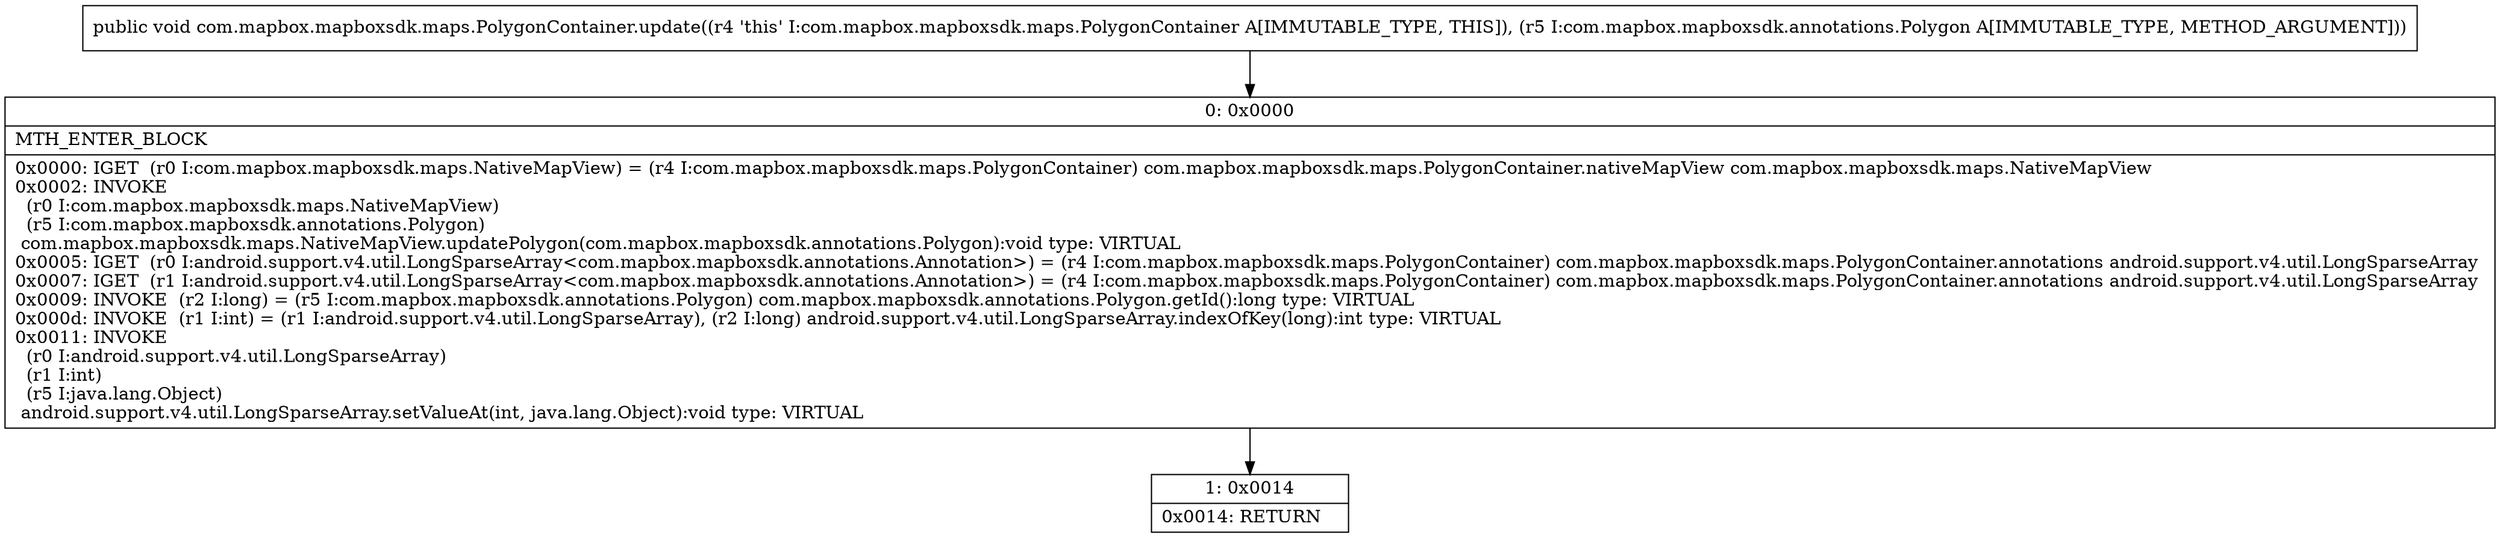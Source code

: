 digraph "CFG forcom.mapbox.mapboxsdk.maps.PolygonContainer.update(Lcom\/mapbox\/mapboxsdk\/annotations\/Polygon;)V" {
Node_0 [shape=record,label="{0\:\ 0x0000|MTH_ENTER_BLOCK\l|0x0000: IGET  (r0 I:com.mapbox.mapboxsdk.maps.NativeMapView) = (r4 I:com.mapbox.mapboxsdk.maps.PolygonContainer) com.mapbox.mapboxsdk.maps.PolygonContainer.nativeMapView com.mapbox.mapboxsdk.maps.NativeMapView \l0x0002: INVOKE  \l  (r0 I:com.mapbox.mapboxsdk.maps.NativeMapView)\l  (r5 I:com.mapbox.mapboxsdk.annotations.Polygon)\l com.mapbox.mapboxsdk.maps.NativeMapView.updatePolygon(com.mapbox.mapboxsdk.annotations.Polygon):void type: VIRTUAL \l0x0005: IGET  (r0 I:android.support.v4.util.LongSparseArray\<com.mapbox.mapboxsdk.annotations.Annotation\>) = (r4 I:com.mapbox.mapboxsdk.maps.PolygonContainer) com.mapbox.mapboxsdk.maps.PolygonContainer.annotations android.support.v4.util.LongSparseArray \l0x0007: IGET  (r1 I:android.support.v4.util.LongSparseArray\<com.mapbox.mapboxsdk.annotations.Annotation\>) = (r4 I:com.mapbox.mapboxsdk.maps.PolygonContainer) com.mapbox.mapboxsdk.maps.PolygonContainer.annotations android.support.v4.util.LongSparseArray \l0x0009: INVOKE  (r2 I:long) = (r5 I:com.mapbox.mapboxsdk.annotations.Polygon) com.mapbox.mapboxsdk.annotations.Polygon.getId():long type: VIRTUAL \l0x000d: INVOKE  (r1 I:int) = (r1 I:android.support.v4.util.LongSparseArray), (r2 I:long) android.support.v4.util.LongSparseArray.indexOfKey(long):int type: VIRTUAL \l0x0011: INVOKE  \l  (r0 I:android.support.v4.util.LongSparseArray)\l  (r1 I:int)\l  (r5 I:java.lang.Object)\l android.support.v4.util.LongSparseArray.setValueAt(int, java.lang.Object):void type: VIRTUAL \l}"];
Node_1 [shape=record,label="{1\:\ 0x0014|0x0014: RETURN   \l}"];
MethodNode[shape=record,label="{public void com.mapbox.mapboxsdk.maps.PolygonContainer.update((r4 'this' I:com.mapbox.mapboxsdk.maps.PolygonContainer A[IMMUTABLE_TYPE, THIS]), (r5 I:com.mapbox.mapboxsdk.annotations.Polygon A[IMMUTABLE_TYPE, METHOD_ARGUMENT])) }"];
MethodNode -> Node_0;
Node_0 -> Node_1;
}

